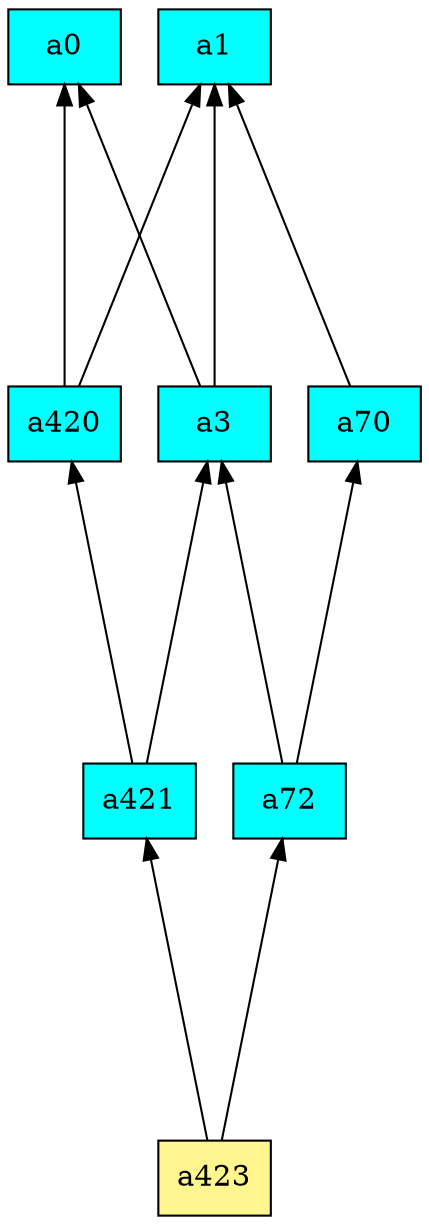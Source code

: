digraph G {
rankdir=BT;ranksep="2.0";
"a423" [shape=record,fillcolor=khaki1,style=filled,label="{a423}"];
"a1" [shape=record,fillcolor=cyan,style=filled,label="{a1}"];
"a421" [shape=record,fillcolor=cyan,style=filled,label="{a421}"];
"a420" [shape=record,fillcolor=cyan,style=filled,label="{a420}"];
"a3" [shape=record,fillcolor=cyan,style=filled,label="{a3}"];
"a70" [shape=record,fillcolor=cyan,style=filled,label="{a70}"];
"a72" [shape=record,fillcolor=cyan,style=filled,label="{a72}"];
"a0" [shape=record,fillcolor=cyan,style=filled,label="{a0}"];
"a423" -> "a421"
"a423" -> "a72"
"a421" -> "a420"
"a421" -> "a3"
"a420" -> "a1"
"a420" -> "a0"
"a3" -> "a1"
"a3" -> "a0"
"a70" -> "a1"
"a72" -> "a3"
"a72" -> "a70"
}